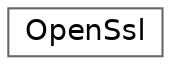 digraph "Graphical Class Hierarchy"
{
 // LATEX_PDF_SIZE
  bgcolor="transparent";
  edge [fontname=Helvetica,fontsize=14,labelfontname=Helvetica,labelfontsize=14];
  node [fontname=Helvetica,fontsize=14,shape=box,height=0.2,width=0.4];
  rankdir="LR";
  Node0 [id="Node000000",label="OpenSsl",height=0.2,width=0.4,color="grey40", fillcolor="white", style="filled",URL="$db/d46/classOpenSsl.html",tooltip=" "];
}
